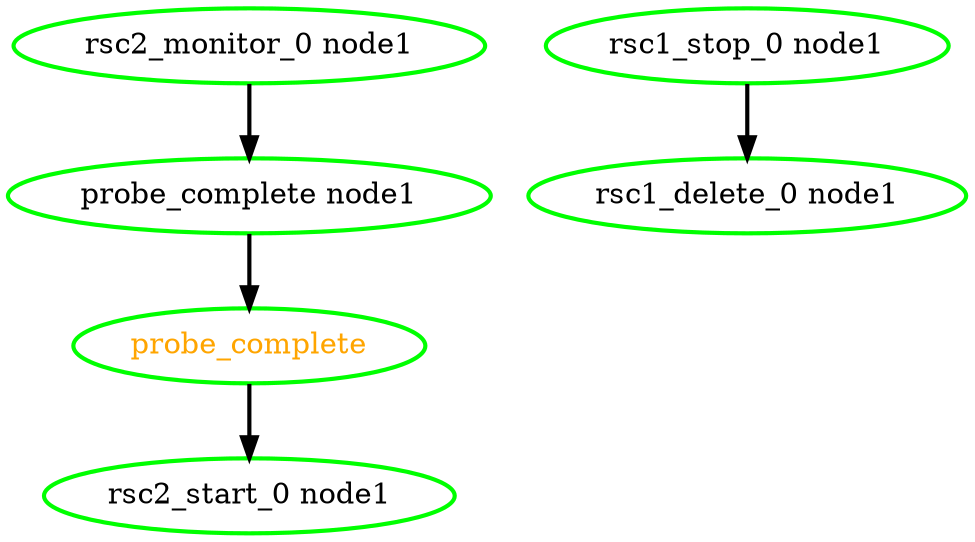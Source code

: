 digraph "g" {
	size = "30,30"
"probe_complete" [ style=bold color="green" fontcolor="orange" ]
"probe_complete node1" [ style=bold color="green" fontcolor="black" ]
"rsc2_monitor_0 node1" [ style=bold color="green" fontcolor="black" ]
"rsc2_start_0 node1" [ style=bold color="green" fontcolor="black" ]
"rsc1_stop_0 node1" [ style=bold color="green" fontcolor="black" ]
"rsc1_delete_0 node1" [ style=bold color="green" fontcolor="black" ]
"probe_complete node1" -> "probe_complete" [ style = bold]
"rsc2_monitor_0 node1" -> "probe_complete node1" [ style = bold]
"probe_complete" -> "rsc2_start_0 node1" [ style = bold]
"rsc1_stop_0 node1" -> "rsc1_delete_0 node1" [ style = bold]
}
